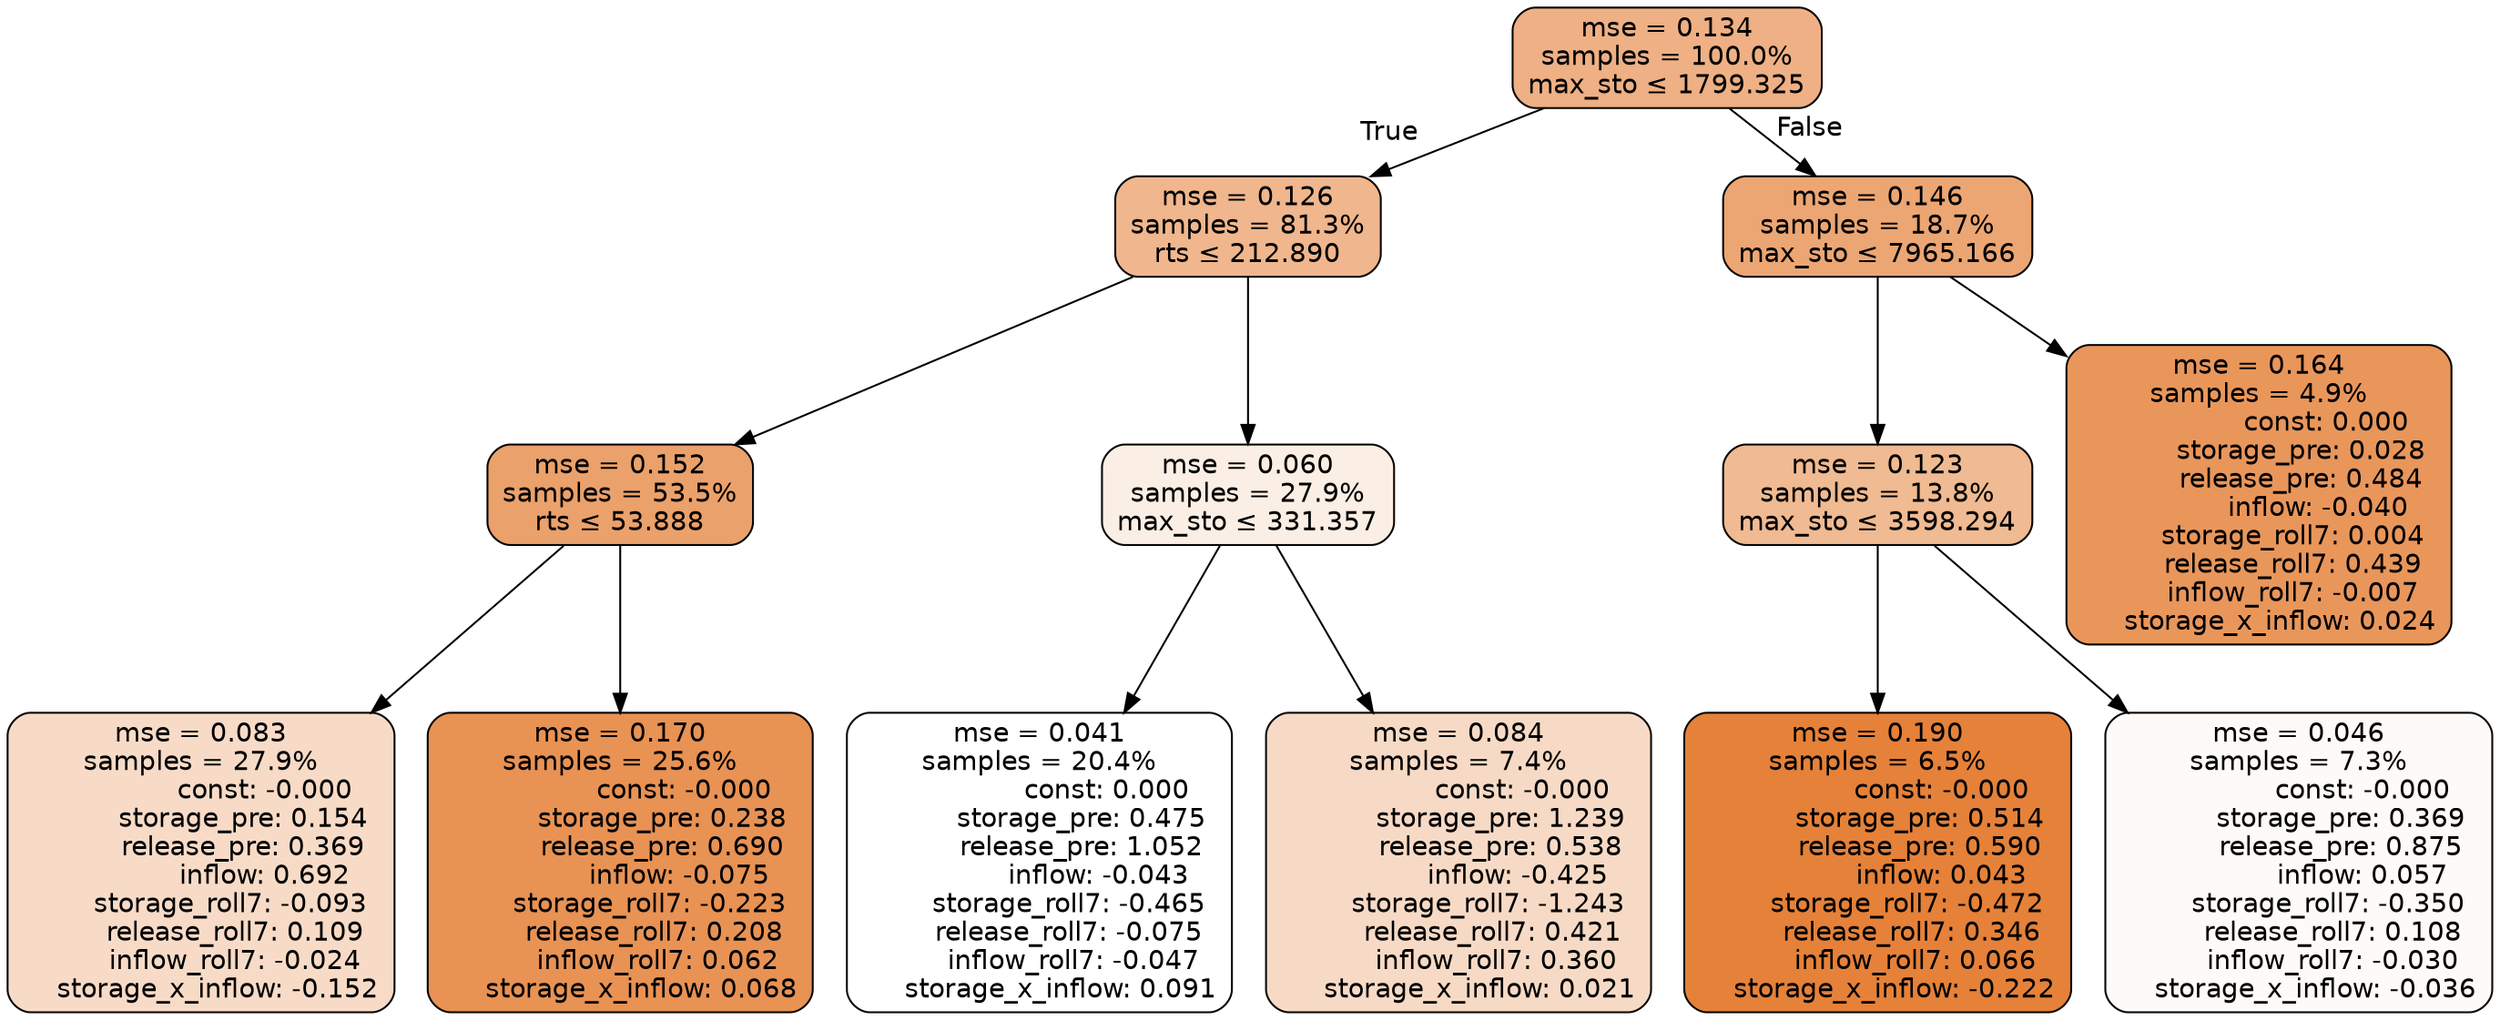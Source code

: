 digraph tree {
bgcolor="transparent"
node [shape=rectangle, style="filled, rounded", color="black", fontname=helvetica] ;
edge [fontname=helvetica] ;
	"0" [label="mse = 0.134
samples = 100.0%
max_sto &le; 1799.325", fillcolor="#eeb084"]
	"1" [label="mse = 0.126
samples = 81.3%
rts &le; 212.890", fillcolor="#f0b68d"]
	"2" [label="mse = 0.152
samples = 53.5%
rts &le; 53.888", fillcolor="#eba16b"]
	"3" [label="mse = 0.083
samples = 27.9%
               const: -0.000
          storage_pre: 0.154
          release_pre: 0.369
               inflow: 0.692
       storage_roll7: -0.093
        release_roll7: 0.109
        inflow_roll7: -0.024
    storage_x_inflow: -0.152", fillcolor="#f7dbc7"]
	"4" [label="mse = 0.170
samples = 25.6%
               const: -0.000
          storage_pre: 0.238
          release_pre: 0.690
              inflow: -0.075
       storage_roll7: -0.223
        release_roll7: 0.208
         inflow_roll7: 0.062
     storage_x_inflow: 0.068", fillcolor="#e89254"]
	"5" [label="mse = 0.060
samples = 27.9%
max_sto &le; 331.357", fillcolor="#fbeee4"]
	"6" [label="mse = 0.041
samples = 20.4%
                const: 0.000
          storage_pre: 0.475
          release_pre: 1.052
              inflow: -0.043
       storage_roll7: -0.465
       release_roll7: -0.075
        inflow_roll7: -0.047
     storage_x_inflow: 0.091", fillcolor="#ffffff"]
	"7" [label="mse = 0.084
samples = 7.4%
               const: -0.000
          storage_pre: 1.239
          release_pre: 0.538
              inflow: -0.425
       storage_roll7: -1.243
        release_roll7: 0.421
         inflow_roll7: 0.360
     storage_x_inflow: 0.021", fillcolor="#f7dac5"]
	"8" [label="mse = 0.146
samples = 18.7%
max_sto &le; 7965.166", fillcolor="#eca673"]
	"9" [label="mse = 0.123
samples = 13.8%
max_sto &le; 3598.294", fillcolor="#f0ba92"]
	"10" [label="mse = 0.190
samples = 6.5%
               const: -0.000
          storage_pre: 0.514
          release_pre: 0.590
               inflow: 0.043
       storage_roll7: -0.472
        release_roll7: 0.346
         inflow_roll7: 0.066
    storage_x_inflow: -0.222", fillcolor="#e58139"]
	"11" [label="mse = 0.046
samples = 7.3%
               const: -0.000
          storage_pre: 0.369
          release_pre: 0.875
               inflow: 0.057
       storage_roll7: -0.350
        release_roll7: 0.108
        inflow_roll7: -0.030
    storage_x_inflow: -0.036", fillcolor="#fdfaf7"]
	"12" [label="mse = 0.164
samples = 4.9%
                const: 0.000
          storage_pre: 0.028
          release_pre: 0.484
              inflow: -0.040
        storage_roll7: 0.004
        release_roll7: 0.439
        inflow_roll7: -0.007
     storage_x_inflow: 0.024", fillcolor="#e9965b"]

	"0" -> "1" [labeldistance=2.5, labelangle=45, headlabel="True"]
	"1" -> "2"
	"2" -> "3"
	"2" -> "4"
	"1" -> "5"
	"5" -> "6"
	"5" -> "7"
	"0" -> "8" [labeldistance=2.5, labelangle=-45, headlabel="False"]
	"8" -> "9"
	"9" -> "10"
	"9" -> "11"
	"8" -> "12"
}